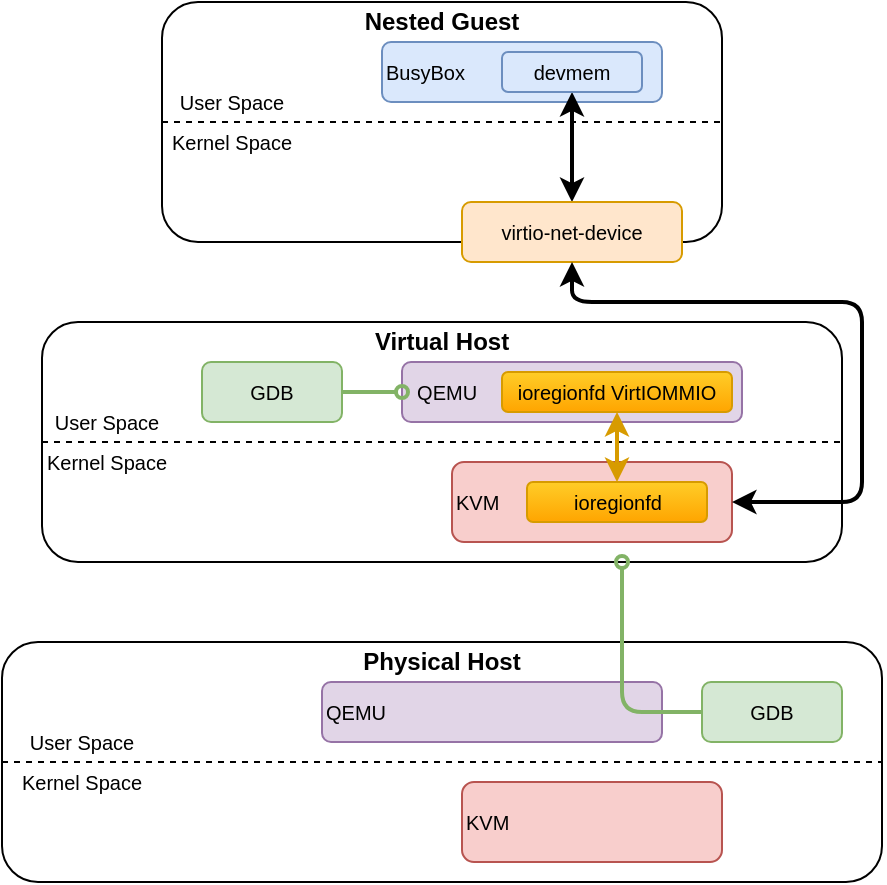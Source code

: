 <mxfile version="20.2.7" type="github">
  <diagram id="a-QX8mBSMtBPi-ePR0x0" name="Page-1">
    <mxGraphModel dx="981" dy="547" grid="1" gridSize="10" guides="1" tooltips="1" connect="1" arrows="1" fold="1" page="1" pageScale="1" pageWidth="500" pageHeight="500" math="0" shadow="0">
      <root>
        <mxCell id="0" />
        <mxCell id="1" parent="0" />
        <mxCell id="VQPmKQ6DlBFONKVE424w-1" value="&lt;div&gt;&lt;br&gt;&lt;/div&gt;&lt;div&gt;&lt;br&gt;&lt;/div&gt;&lt;div&gt;&lt;br&gt;&lt;/div&gt;&lt;div align=&quot;left&quot;&gt;&lt;br&gt;&lt;/div&gt;&lt;div align=&quot;left&quot;&gt;&lt;br&gt;&lt;/div&gt;&lt;div&gt;&lt;br&gt;&lt;/div&gt;&lt;div&gt;&lt;br&gt;&lt;/div&gt;&lt;div&gt;&lt;br&gt;&lt;/div&gt;" style="rounded=1;whiteSpace=wrap;html=1;" vertex="1" parent="1">
          <mxGeometry x="30" y="350" width="440" height="120" as="geometry" />
        </mxCell>
        <mxCell id="VQPmKQ6DlBFONKVE424w-4" value="" style="endArrow=none;dashed=1;html=1;rounded=0;entryX=1;entryY=0.5;entryDx=0;entryDy=0;exitX=0;exitY=0.5;exitDx=0;exitDy=0;" edge="1" parent="1" source="VQPmKQ6DlBFONKVE424w-1" target="VQPmKQ6DlBFONKVE424w-1">
          <mxGeometry width="50" height="50" relative="1" as="geometry">
            <mxPoint x="270" y="270" as="sourcePoint" />
            <mxPoint x="320" y="220" as="targetPoint" />
          </mxGeometry>
        </mxCell>
        <mxCell id="VQPmKQ6DlBFONKVE424w-8" value="Physical Host" style="text;html=1;strokeColor=none;fillColor=none;align=center;verticalAlign=middle;whiteSpace=wrap;rounded=0;fontStyle=1" vertex="1" parent="1">
          <mxGeometry x="30" y="350" width="440" height="20" as="geometry" />
        </mxCell>
        <mxCell id="VQPmKQ6DlBFONKVE424w-9" value="&lt;font style=&quot;font-size: 10px;&quot;&gt;User Space&lt;/font&gt;" style="text;html=1;strokeColor=none;fillColor=none;align=center;verticalAlign=middle;whiteSpace=wrap;rounded=0;" vertex="1" parent="1">
          <mxGeometry x="30" y="390" width="80" height="20" as="geometry" />
        </mxCell>
        <mxCell id="VQPmKQ6DlBFONKVE424w-10" value="&lt;font style=&quot;font-size: 10px;&quot;&gt;Kernel Space&lt;/font&gt;" style="text;html=1;strokeColor=none;fillColor=none;align=center;verticalAlign=middle;whiteSpace=wrap;rounded=0;" vertex="1" parent="1">
          <mxGeometry x="30" y="410" width="80" height="20" as="geometry" />
        </mxCell>
        <mxCell id="VQPmKQ6DlBFONKVE424w-29" value="&lt;div align=&quot;left&quot;&gt;KVM&lt;/div&gt;" style="rounded=1;whiteSpace=wrap;html=1;fontSize=10;align=left;fillColor=#f8cecc;strokeColor=#b85450;" vertex="1" parent="1">
          <mxGeometry x="260" y="420" width="130" height="40" as="geometry" />
        </mxCell>
        <mxCell id="VQPmKQ6DlBFONKVE424w-30" value="&lt;div align=&quot;left&quot;&gt;QEMU&lt;/div&gt;" style="rounded=1;whiteSpace=wrap;html=1;fontSize=10;align=left;fillColor=#e1d5e7;strokeColor=#9673a6;" vertex="1" parent="1">
          <mxGeometry x="190" y="370" width="170" height="30" as="geometry" />
        </mxCell>
        <mxCell id="VQPmKQ6DlBFONKVE424w-31" value="GDB" style="rounded=1;whiteSpace=wrap;html=1;fontSize=10;fillColor=#d5e8d4;strokeColor=#82b366;" vertex="1" parent="1">
          <mxGeometry x="380" y="370" width="70" height="30" as="geometry" />
        </mxCell>
        <mxCell id="VQPmKQ6DlBFONKVE424w-13" value="&lt;div&gt;&lt;br&gt;&lt;/div&gt;&lt;div&gt;&lt;br&gt;&lt;/div&gt;&lt;div&gt;&lt;br&gt;&lt;/div&gt;&lt;div align=&quot;left&quot;&gt;&lt;br&gt;&lt;/div&gt;&lt;div align=&quot;left&quot;&gt;&lt;br&gt;&lt;/div&gt;&lt;div&gt;&lt;br&gt;&lt;/div&gt;&lt;div&gt;&lt;br&gt;&lt;/div&gt;&lt;div&gt;&lt;br&gt;&lt;/div&gt;" style="rounded=1;whiteSpace=wrap;html=1;" vertex="1" parent="1">
          <mxGeometry x="50" y="190" width="400" height="120" as="geometry" />
        </mxCell>
        <mxCell id="VQPmKQ6DlBFONKVE424w-14" value="" style="endArrow=none;dashed=1;html=1;rounded=0;entryX=1;entryY=0.5;entryDx=0;entryDy=0;exitX=0;exitY=0.5;exitDx=0;exitDy=0;" edge="1" parent="1" source="VQPmKQ6DlBFONKVE424w-13" target="VQPmKQ6DlBFONKVE424w-13">
          <mxGeometry width="50" height="50" relative="1" as="geometry">
            <mxPoint x="246.364" y="110" as="sourcePoint" />
            <mxPoint x="287.273" y="60" as="targetPoint" />
          </mxGeometry>
        </mxCell>
        <mxCell id="VQPmKQ6DlBFONKVE424w-15" value="Virtual Host" style="text;html=1;strokeColor=none;fillColor=none;align=center;verticalAlign=middle;whiteSpace=wrap;rounded=0;fontStyle=1" vertex="1" parent="1">
          <mxGeometry x="50" y="190" width="400" height="20" as="geometry" />
        </mxCell>
        <mxCell id="VQPmKQ6DlBFONKVE424w-16" value="&lt;font style=&quot;font-size: 10px;&quot;&gt;User Space&lt;/font&gt;" style="text;html=1;strokeColor=none;fillColor=none;align=center;verticalAlign=middle;whiteSpace=wrap;rounded=0;" vertex="1" parent="1">
          <mxGeometry x="50" y="230" width="65.455" height="20" as="geometry" />
        </mxCell>
        <mxCell id="VQPmKQ6DlBFONKVE424w-17" value="&lt;font style=&quot;font-size: 10px;&quot;&gt;Kernel Space&lt;/font&gt;" style="text;html=1;strokeColor=none;fillColor=none;align=center;verticalAlign=middle;whiteSpace=wrap;rounded=0;" vertex="1" parent="1">
          <mxGeometry x="50" y="250" width="65.455" height="20" as="geometry" />
        </mxCell>
        <mxCell id="VQPmKQ6DlBFONKVE424w-24" value="&lt;div align=&quot;left&quot;&gt;KVM&lt;/div&gt;" style="rounded=1;whiteSpace=wrap;html=1;fontSize=10;align=left;fillColor=#f8cecc;strokeColor=#b85450;" vertex="1" parent="1">
          <mxGeometry x="255" y="260" width="140" height="40" as="geometry" />
        </mxCell>
        <mxCell id="VQPmKQ6DlBFONKVE424w-25" value="ioregionfd" style="rounded=1;whiteSpace=wrap;html=1;fontSize=10;fillColor=#ffcd28;strokeColor=#d79b00;gradientColor=#ffa500;" vertex="1" parent="1">
          <mxGeometry x="292.5" y="270" width="90" height="20" as="geometry" />
        </mxCell>
        <mxCell id="VQPmKQ6DlBFONKVE424w-26" value="&lt;div align=&quot;left&quot;&gt;&amp;nbsp; QEMU&lt;/div&gt;" style="rounded=1;whiteSpace=wrap;html=1;fontSize=10;align=left;fillColor=#e1d5e7;strokeColor=#9673a6;" vertex="1" parent="1">
          <mxGeometry x="230" y="210" width="170" height="30" as="geometry" />
        </mxCell>
        <mxCell id="VQPmKQ6DlBFONKVE424w-27" value="ioregionfd VirtIOMMIO" style="rounded=1;whiteSpace=wrap;html=1;fontSize=10;fillColor=#ffcd28;strokeColor=#d79b00;gradientColor=#ffa500;" vertex="1" parent="1">
          <mxGeometry x="280" y="215" width="115" height="20" as="geometry" />
        </mxCell>
        <mxCell id="VQPmKQ6DlBFONKVE424w-56" style="edgeStyle=orthogonalEdgeStyle;rounded=0;orthogonalLoop=1;jettySize=auto;html=1;entryX=0;entryY=0.5;entryDx=0;entryDy=0;fontSize=10;strokeWidth=2;endArrow=oval;endFill=0;fillColor=#d5e8d4;strokeColor=#82b366;" edge="1" parent="1" source="VQPmKQ6DlBFONKVE424w-28" target="VQPmKQ6DlBFONKVE424w-26">
          <mxGeometry relative="1" as="geometry" />
        </mxCell>
        <mxCell id="VQPmKQ6DlBFONKVE424w-28" value="GDB" style="rounded=1;whiteSpace=wrap;html=1;fontSize=10;fillColor=#d5e8d4;strokeColor=#82b366;" vertex="1" parent="1">
          <mxGeometry x="130" y="210" width="70" height="30" as="geometry" />
        </mxCell>
        <mxCell id="VQPmKQ6DlBFONKVE424w-55" style="edgeStyle=orthogonalEdgeStyle;rounded=0;orthogonalLoop=1;jettySize=auto;html=1;fontSize=10;strokeWidth=2;startArrow=classic;startFill=1;entryX=0.5;entryY=1;entryDx=0;entryDy=0;fillColor=#ffcd28;strokeColor=#d79b00;gradientColor=#ffa500;" edge="1" parent="1" source="VQPmKQ6DlBFONKVE424w-25" target="VQPmKQ6DlBFONKVE424w-27">
          <mxGeometry relative="1" as="geometry">
            <Array as="points" />
          </mxGeometry>
        </mxCell>
        <mxCell id="VQPmKQ6DlBFONKVE424w-19" value="&lt;div&gt;&lt;br&gt;&lt;/div&gt;&lt;div&gt;&lt;br&gt;&lt;/div&gt;&lt;div&gt;&lt;br&gt;&lt;/div&gt;&lt;div align=&quot;left&quot;&gt;&lt;br&gt;&lt;/div&gt;&lt;div align=&quot;left&quot;&gt;&lt;br&gt;&lt;/div&gt;&lt;div&gt;&lt;br&gt;&lt;/div&gt;&lt;div&gt;&lt;br&gt;&lt;/div&gt;&lt;div&gt;&lt;br&gt;&lt;/div&gt;" style="rounded=1;whiteSpace=wrap;html=1;" vertex="1" parent="1">
          <mxGeometry x="110" y="30" width="280" height="120" as="geometry" />
        </mxCell>
        <mxCell id="VQPmKQ6DlBFONKVE424w-20" value="" style="endArrow=none;dashed=1;html=1;rounded=0;entryX=1;entryY=0.5;entryDx=0;entryDy=0;exitX=0;exitY=0.5;exitDx=0;exitDy=0;" edge="1" parent="1" source="VQPmKQ6DlBFONKVE424w-19" target="VQPmKQ6DlBFONKVE424w-19">
          <mxGeometry width="50" height="50" relative="1" as="geometry">
            <mxPoint x="262.727" y="-50" as="sourcePoint" />
            <mxPoint x="294.545" y="-100" as="targetPoint" />
          </mxGeometry>
        </mxCell>
        <mxCell id="VQPmKQ6DlBFONKVE424w-21" value="Nested Guest" style="text;html=1;strokeColor=none;fillColor=none;align=center;verticalAlign=middle;whiteSpace=wrap;rounded=0;fontStyle=1" vertex="1" parent="1">
          <mxGeometry x="110" y="30" width="280" height="20" as="geometry" />
        </mxCell>
        <mxCell id="VQPmKQ6DlBFONKVE424w-22" value="&lt;font style=&quot;font-size: 10px;&quot;&gt;User Space&lt;/font&gt;" style="text;html=1;strokeColor=none;fillColor=none;align=center;verticalAlign=middle;whiteSpace=wrap;rounded=0;" vertex="1" parent="1">
          <mxGeometry x="110" y="70" width="70" height="20" as="geometry" />
        </mxCell>
        <mxCell id="VQPmKQ6DlBFONKVE424w-23" value="&lt;font style=&quot;font-size: 10px;&quot;&gt;Kernel Space&lt;/font&gt;" style="text;html=1;strokeColor=none;fillColor=none;align=center;verticalAlign=middle;whiteSpace=wrap;rounded=0;" vertex="1" parent="1">
          <mxGeometry x="110" y="90" width="70" height="20" as="geometry" />
        </mxCell>
        <mxCell id="VQPmKQ6DlBFONKVE424w-51" value="BusyBox" style="rounded=1;whiteSpace=wrap;html=1;fontSize=10;align=left;fillColor=#dae8fc;strokeColor=#6c8ebf;" vertex="1" parent="1">
          <mxGeometry x="220" y="50" width="140" height="30" as="geometry" />
        </mxCell>
        <mxCell id="VQPmKQ6DlBFONKVE424w-53" style="edgeStyle=orthogonalEdgeStyle;rounded=0;orthogonalLoop=1;jettySize=auto;html=1;fontSize=10;strokeWidth=2;startArrow=classic;startFill=1;" edge="1" parent="1" source="VQPmKQ6DlBFONKVE424w-43" target="VQPmKQ6DlBFONKVE424w-52">
          <mxGeometry relative="1" as="geometry" />
        </mxCell>
        <mxCell id="VQPmKQ6DlBFONKVE424w-43" value="devmem" style="rounded=1;whiteSpace=wrap;html=1;fontSize=10;fillColor=#dae8fc;strokeColor=#6c8ebf;" vertex="1" parent="1">
          <mxGeometry x="280" y="55" width="70" height="20" as="geometry" />
        </mxCell>
        <mxCell id="VQPmKQ6DlBFONKVE424w-52" value="virtio-net-device" style="rounded=1;whiteSpace=wrap;html=1;fontSize=10;fillColor=#ffe6cc;strokeColor=#d79b00;" vertex="1" parent="1">
          <mxGeometry x="260" y="130" width="110" height="30" as="geometry" />
        </mxCell>
        <mxCell id="VQPmKQ6DlBFONKVE424w-57" style="edgeStyle=orthogonalEdgeStyle;rounded=1;orthogonalLoop=1;jettySize=auto;html=1;fontSize=10;strokeWidth=2;endArrow=oval;endFill=0;fillColor=#d5e8d4;strokeColor=#82b366;" edge="1" parent="1" source="VQPmKQ6DlBFONKVE424w-31">
          <mxGeometry relative="1" as="geometry">
            <mxPoint x="340" y="310" as="targetPoint" />
            <Array as="points">
              <mxPoint x="340" y="385" />
              <mxPoint x="340" y="310" />
            </Array>
          </mxGeometry>
        </mxCell>
        <mxCell id="VQPmKQ6DlBFONKVE424w-54" style="edgeStyle=orthogonalEdgeStyle;rounded=1;orthogonalLoop=1;jettySize=auto;html=1;fontSize=10;strokeWidth=2;startArrow=classic;startFill=1;entryX=1;entryY=0.5;entryDx=0;entryDy=0;" edge="1" parent="1" source="VQPmKQ6DlBFONKVE424w-52" target="VQPmKQ6DlBFONKVE424w-24">
          <mxGeometry relative="1" as="geometry">
            <mxPoint x="400" y="280" as="targetPoint" />
            <Array as="points">
              <mxPoint x="315" y="180" />
              <mxPoint x="460" y="180" />
              <mxPoint x="460" y="280" />
            </Array>
          </mxGeometry>
        </mxCell>
      </root>
    </mxGraphModel>
  </diagram>
</mxfile>
